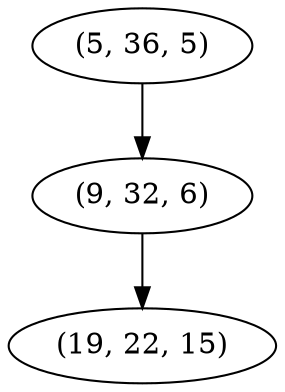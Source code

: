 digraph tree {
    "(5, 36, 5)";
    "(9, 32, 6)";
    "(19, 22, 15)";
    "(5, 36, 5)" -> "(9, 32, 6)";
    "(9, 32, 6)" -> "(19, 22, 15)";
}
